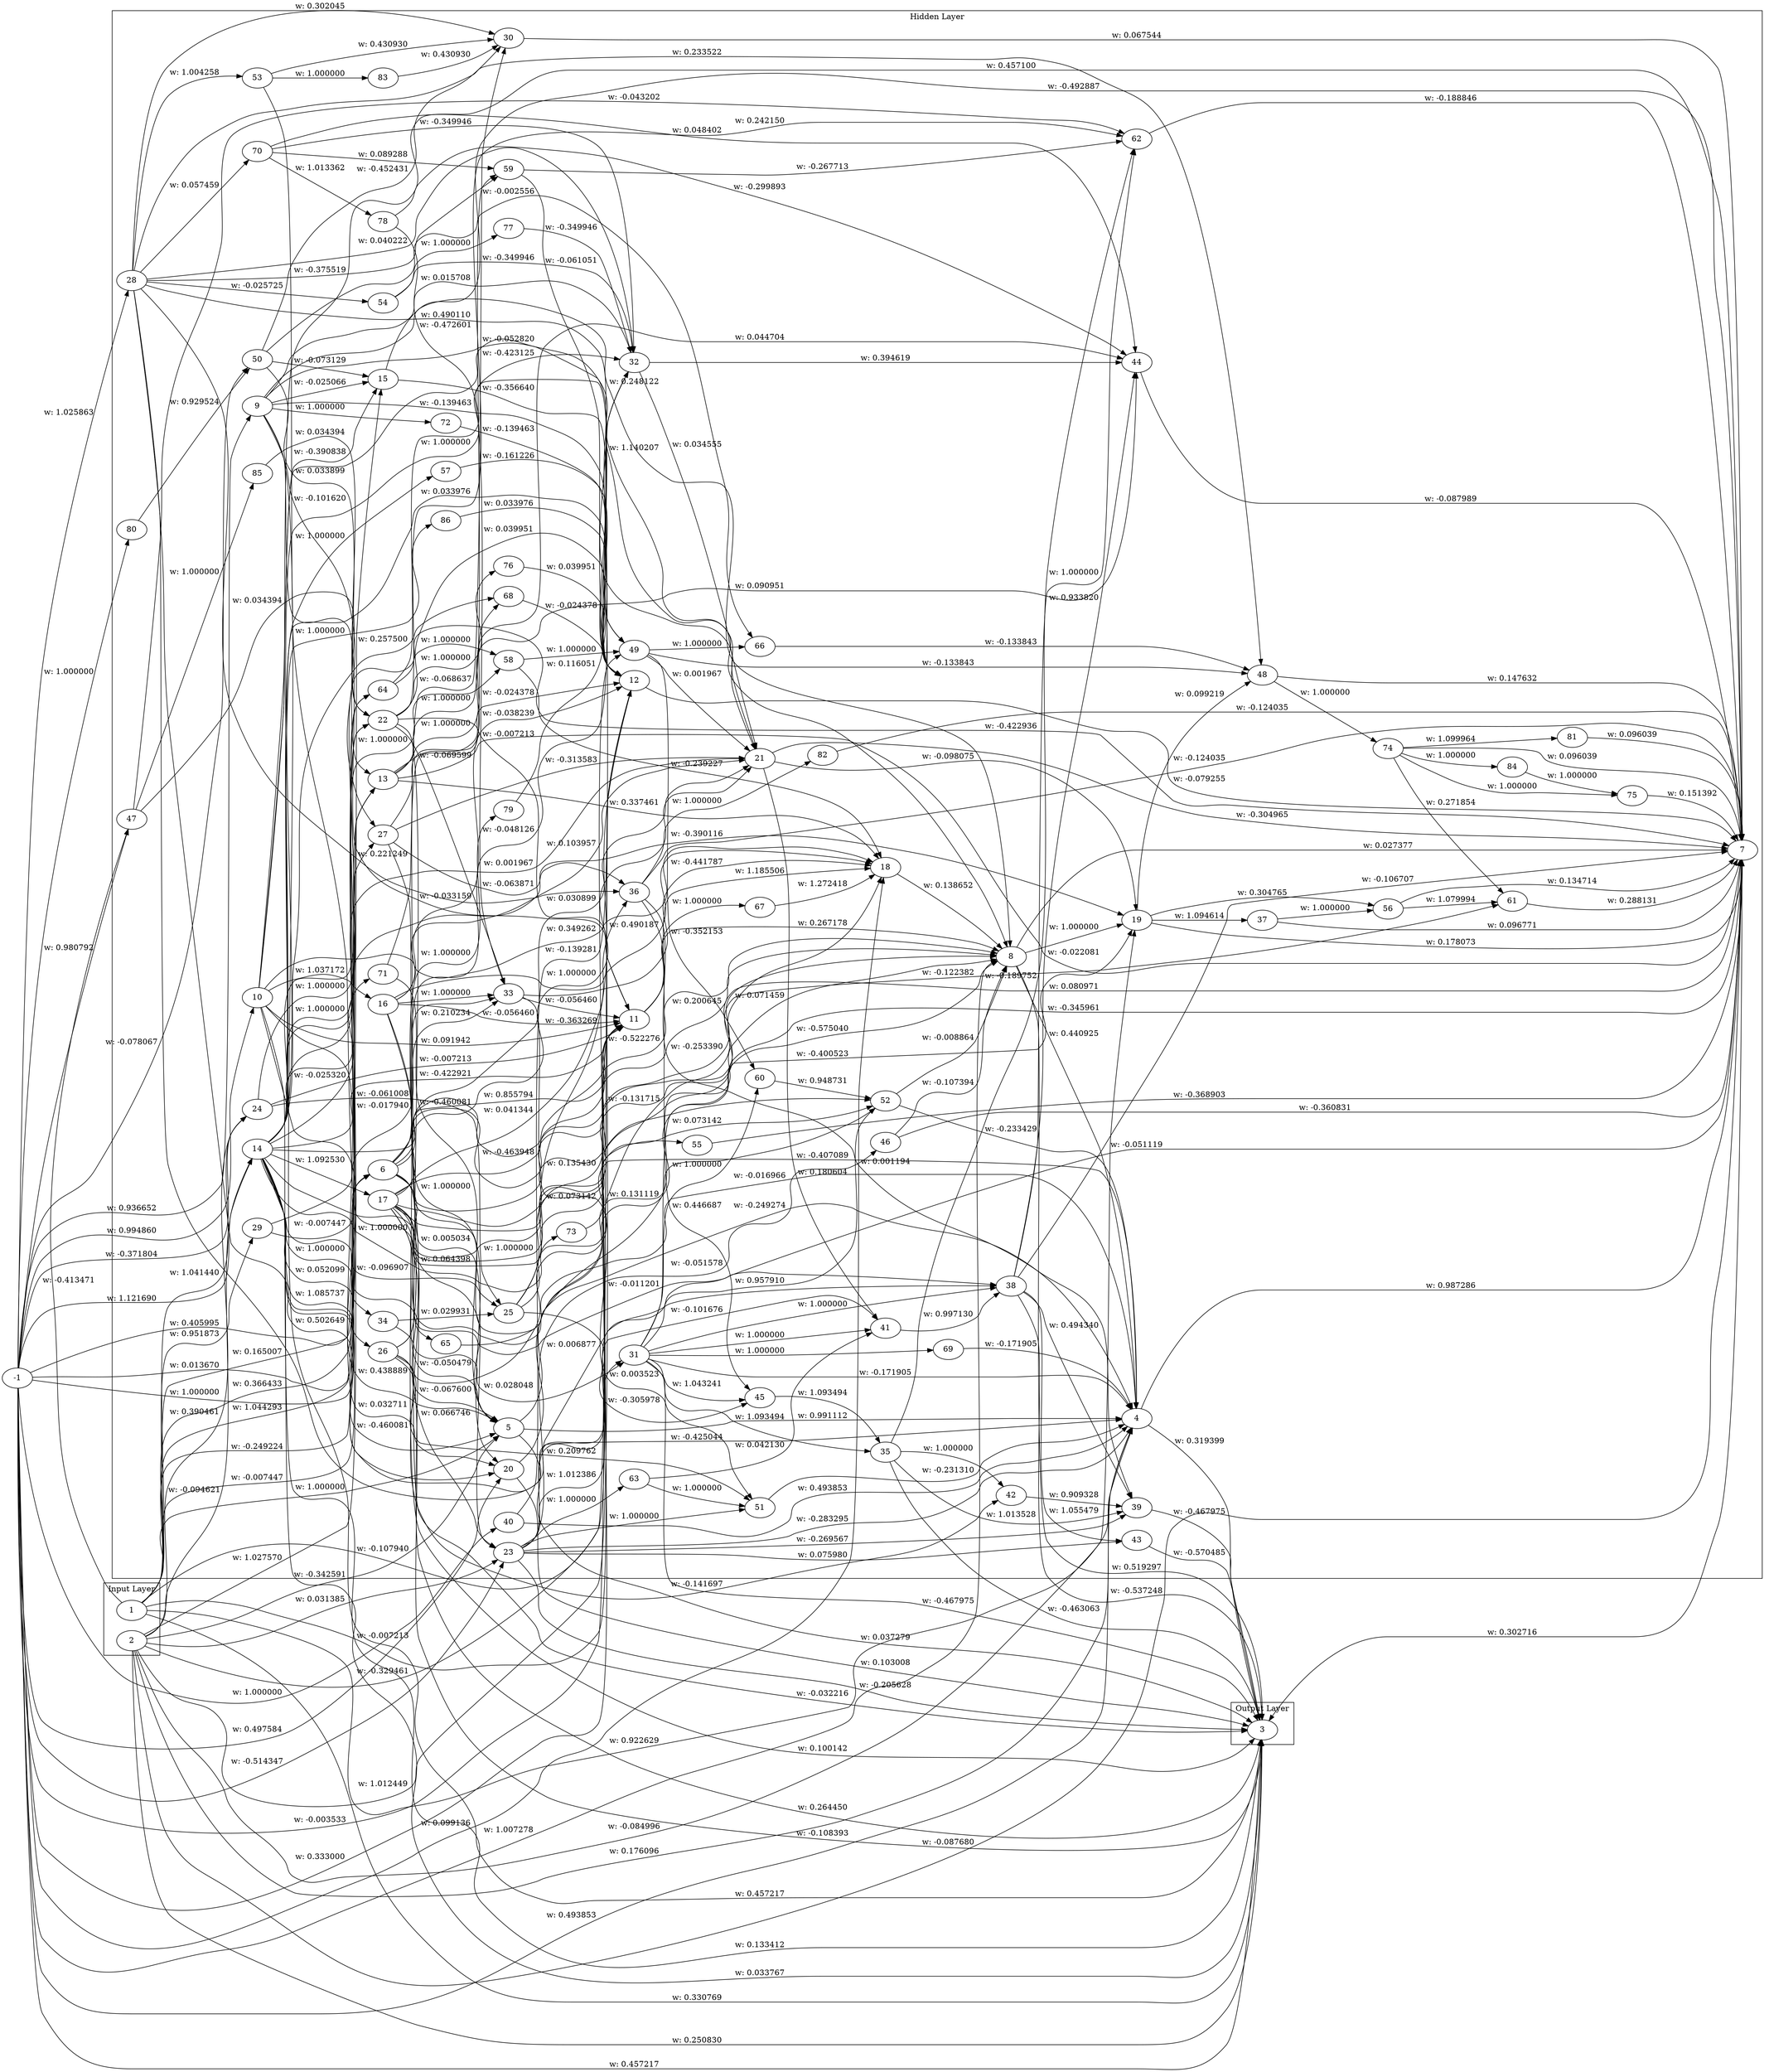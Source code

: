 digraph Genome {
  rankdir=LR;
  subgraph cluster_0 {
    label="Input Layer";
    1;
    2;
  }
  subgraph cluster_1 {
    label="Hidden Layer";
    4;
    5;
    6;
    7;
    8;
    9;
    10;
    11;
    12;
    13;
    14;
    15;
    16;
    17;
    18;
    19;
    20;
    21;
    22;
    23;
    24;
    25;
    26;
    27;
    28;
    29;
    30;
    31;
    32;
    33;
    34;
    35;
    36;
    37;
    38;
    39;
    40;
    41;
    42;
    43;
    44;
    45;
    46;
    47;
    48;
    49;
    50;
    51;
    52;
    53;
    54;
    55;
    56;
    57;
    58;
    59;
    60;
    61;
    62;
    63;
    64;
    65;
    66;
    67;
    68;
    69;
    70;
    71;
    72;
    73;
    74;
    75;
    76;
    77;
    78;
    79;
    80;
    81;
    82;
    83;
    84;
    85;
    86;
  }
  subgraph cluster_2 {
    label="Output Layer";
    3;
  }
  1 -> 3 [label="w: 0.330769"];
  2 -> 3 [label="w: 0.250830"];
  -1 -> 3 [label="w: 0.457217"];
  1 -> 4 [label="w: 0.922629"];
  4 -> 3 [label="w: 0.319399"];
  2 -> 4 [label="w: 0.176096"];
  1 -> 5 [label="w: 1.000000"];
  5 -> 4 [label="w: 0.991112"];
  -1 -> 6 [label="w: 1.000000"];
  6 -> 5 [label="w: 0.064398"];
  6 -> 4 [label="w: -0.016966"];
  4 -> 7 [label="w: 0.987286"];
  7 -> 3 [label="w: 0.302716"];
  -1 -> 8 [label="w: 1.007278"];
  8 -> 3 [label="w: 0.519297"];
  6 -> 3 [label="w: 0.264450"];
  -1 -> 4 [label="w: 0.493853"];
  2 -> 5 [label="w: -0.342591"];
  8 -> 4 [label="w: 0.440925"];
  8 -> 7 [label="w: 0.027377"];
  -1 -> 9 [label="w: 0.936652"];
  9 -> 3 [label="w: 0.457217"];
  -1 -> 10 [label="w: 0.994860"];
  10 -> 8 [label="w: 1.140207"];
  2 -> 7 [label="w: -0.087680"];
  10 -> 5 [label="w: 0.438889"];
  6 -> 8 [label="w: 0.200645"];
  10 -> 7 [label="w: 0.457100"];
  6 -> 11 [label="w: 0.855794"];
  11 -> 8 [label="w: 0.267178"];
  5 -> 3 [label="w: 0.037279"];
  2 -> 12 [label="w: 1.012449"];
  12 -> 7 [label="w: -0.079255"];
  6 -> 7 [label="w: 0.080971"];
  10 -> 3 [label="w: 0.133412"];
  -1 -> 11 [label="w: 0.333000"];
  1 -> 12 [label="w: -0.107940"];
  2 -> 13 [label="w: 1.027570"];
  13 -> 12 [label="w: -0.024378"];
  10 -> 11 [label="w: 0.091942"];
  1 -> 13 [label="w: -0.249224"];
  -1 -> 14 [label="w: 1.121690"];
  14 -> 3 [label="w: 0.033767"];
  2 -> 14 [label="w: -0.094621"];
  14 -> 8 [label="w: -0.522276"];
  14 -> 5 [label="w: -0.460081"];
  9 -> 8 [label="w: 0.248122"];
  9 -> 12 [label="w: -0.139463"];
  9 -> 11 [label="w: -0.033159"];
  14 -> 11 [label="w: -0.422921"];
  9 -> 15 [label="w: -0.025066"];
  15 -> 12 [label="w: -0.356640"];
  -1 -> 13 [label="w: 0.013670"];
  1 -> 11 [label="w: -0.007213"];
  14 -> 4 [label="w: -0.425044"];
  10 -> 16 [label="w: 1.037172"];
  16 -> 3 [label="w: 0.100142"];
  14 -> 7 [label="w: -0.422936"];
  14 -> 17 [label="w: 1.092530"];
  17 -> 11 [label="w: -0.463948"];
  14 -> 12 [label="w: 0.033976"];
  11 -> 18 [label="w: 1.185506"];
  18 -> 8 [label="w: 0.138652"];
  16 -> 12 [label="w: -0.038239"];
  15 -> 7 [label="w: -0.492887"];
  8 -> 19 [label="w: 1.000000"];
  19 -> 7 [label="w: 0.178073"];
  16 -> 18 [label="w: 0.490187"];
  16 -> 20 [label="w: 1.000000"];
  20 -> 3 [label="w: 0.103008"];
  1 -> 15 [label="w: 0.165007"];
  17 -> 7 [label="w: -0.345961"];
  17 -> 8 [label="w: -0.253390"];
  17 -> 21 [label="w: 1.000000"];
  21 -> 7 [label="w: -0.304965"];
  10 -> 20 [label="w: 0.032711"];
  17 -> 4 [label="w: -0.249274"];
  1 -> 22 [label="w: 1.044293"];
  22 -> 11 [label="w: -0.007213"];
  17 -> 23 [label="w: 0.066746"];
  23 -> 4 [label="w: -0.283295"];
  20 -> 8 [label="w: 0.071459"];
  2 -> 23 [label="w: 0.031385"];
  9 -> 21 [label="w: -0.052820"];
  13 -> 7 [label="w: -0.022081"];
  1 -> 24 [label="w: 1.041440"];
  24 -> 11 [label="w: -0.007213"];
  -1 -> 20 [label="w: 0.497584"];
  14 -> 25 [label="w: -0.096907"];
  25 -> 4 [label="w: -0.407089"];
  14 -> 26 [label="w: 1.085737"];
  26 -> 3 [label="w: -0.108393"];
  24 -> 27 [label="w: 1.000000"];
  27 -> 23 [label="w: 0.005034"];
  9 -> 27 [label="w: -0.101620"];
  1 -> 6 [label="w: -0.007447"];
  27 -> 21 [label="w: -0.313583"];
  16 -> 11 [label="w: -0.056460"];
  -1 -> 12 [label="w: -0.003533"];
  -1 -> 28 [label="w: 1.025863"];
  28 -> 20 [label="w: 0.502649"];
  2 -> 19 [label="w: -0.084996"];
  1 -> 29 [label="w: 0.951873"];
  29 -> 6 [label="w: -0.007447"];
  26 -> 5 [label="w: -0.067600"];
  2 -> 24 [label="w: 0.390461"];
  -1 -> 23 [label="w: -0.514347"];
  14 -> 21 [label="w: 0.001967"];
  -1 -> 22 [label="w: 0.405995"];
  28 -> 21 [label="w: 0.490110"];
  6 -> 30 [label="w: -0.068637"];
  30 -> 7 [label="w: 0.067544"];
  23 -> 31 [label="w: 1.012386"];
  31 -> 4 [label="w: -0.171905"];
  23 -> 7 [label="w: -0.051119"];
  9 -> 32 [label="w: 0.015708"];
  32 -> 21 [label="w: 0.034555"];
  16 -> 33 [label="w: 1.000000"];
  33 -> 11 [label="w: -0.056460"];
  -1 -> 18 [label="w: 0.099136"];
  14 -> 34 [label="w: 0.052099"];
  34 -> 25 [label="w: 0.029931"];
  31 -> 3 [label="w: -0.467975"];
  22 -> 33 [label="w: -0.069599"];
  31 -> 35 [label="w: 1.093494"];
  35 -> 3 [label="w: -0.463063"];
  33 -> 18 [label="w: -0.441787"];
  17 -> 36 [label="w: 0.041344"];
  36 -> 7 [label="w: -0.124035"];
  28 -> 32 [label="w: 0.040222"];
  31 -> 8 [label="w: -0.575040"];
  6 -> 33 [label="w: 0.210234"];
  21 -> 19 [label="w: -0.098075"];
  16 -> 21 [label="w: 0.103957"];
  19 -> 37 [label="w: 1.094614"];
  37 -> 7 [label="w: 0.096771"];
  29 -> 33 [label="w: -0.017940"];
  31 -> 38 [label="w: 1.000000"];
  38 -> 3 [label="w: -0.537248"];
  22 -> 3 [label="w: -0.032216"];
  -1 -> 24 [label="w: -0.371804"];
  35 -> 39 [label="w: 1.013528"];
  39 -> 3 [label="w: -0.467975"];
  27 -> 36 [label="w: -0.063871"];
  38 -> 39 [label="w: 0.494340"];
  10 -> 15 [label="w: -0.390838"];
  28 -> 38 [label="w: 0.006877"];
  -1 -> 40 [label="w: 1.000000"];
  40 -> 4 [label="w: 0.493853"];
  17 -> 5 [label="w: -0.050479"];
  31 -> 41 [label="w: 1.000000"];
  41 -> 38 [label="w: 0.997130"];
  38 -> 7 [label="w: -0.106707"];
  35 -> 42 [label="w: 1.000000"];
  42 -> 39 [label="w: 0.909328"];
  38 -> 43 [label="w: 1.055479"];
  43 -> 3 [label="w: -0.570485"];
  22 -> 12 [label="w: 0.039951"];
  24 -> 25 [label="w: -0.061008"];
  38 -> 44 [label="w: 0.933820"];
  44 -> 7 [label="w: -0.087989"];
  31 -> 45 [label="w: 1.043241"];
  45 -> 35 [label="w: 1.093494"];
  23 -> 46 [label="w: -0.051578"];
  46 -> 7 [label="w: -0.360831"];
  21 -> 41 [label="w: 0.180604"];
  10 -> 18 [label="w: 0.349262"];
  23 -> 3 [label="w: -0.205628"];
  -1 -> 47 [label="w: 0.980792"];
  47 -> 22 [label="w: 0.034394"];
  13 -> 18 [label="w: 0.337461"];
  19 -> 48 [label="w: 0.099219"];
  48 -> 7 [label="w: 0.147632"];
  25 -> 45 [label="w: -0.305978"];
  23 -> 43 [label="w: 0.075980"];
  14 -> 49 [label="w: 1.000000"];
  49 -> 21 [label="w: 0.001967"];
  36 -> 45 [label="w: 0.446687"];
  -1 -> 50 [label="w: -0.078067"];
  50 -> 13 [label="w: 0.033899"];
  23 -> 51 [label="w: 1.000000"];
  51 -> 4 [label="w: -0.231310"];
  28 -> 36 [label="w: 0.221249"];
  25 -> 11 [label="w: 0.135430"];
  31 -> 52 [label="w: 0.957910"];
  52 -> 4 [label="w: -0.233429"];
  28 -> 30 [label="w: 0.302045"];
  28 -> 53 [label="w: 1.004258"];
  53 -> 38 [label="w: -0.011201"];
  46 -> 8 [label="w: -0.107394"];
  28 -> 54 [label="w: -0.025725"];
  54 -> 32 [label="w: -0.349946"];
  27 -> 44 [label="w: 0.044704"];
  14 -> 19 [label="w: -0.390116"];
  17 -> 55 [label="w: 1.000000"];
  55 -> 7 [label="w: -0.368903"];
  50 -> 15 [label="w: -0.073129"];
  33 -> 51 [label="w: 0.003523"];
  5 -> 19 [label="w: -0.400523"];
  52 -> 8 [label="w: -0.008864"];
  49 -> 48 [label="w: -0.133843"];
  37 -> 56 [label="w: 1.000000"];
  56 -> 7 [label="w: 0.134714"];
  14 -> 57 [label="w: 1.000000"];
  57 -> 49 [label="w: -0.161226"];
  28 -> 48 [label="w: 0.233522"];
  14 -> 58 [label="w: 1.000000"];
  58 -> 49 [label="w: 1.000000"];
  13 -> 59 [label="w: 1.000000"];
  59 -> 12 [label="w: -0.061051"];
  58 -> 18 [label="w: -0.239227"];
  31 -> 60 [label="w: 1.000000"];
  60 -> 52 [label="w: 0.948731"];
  26 -> 32 [label="w: -0.048126"];
  36 -> 39 [label="w: 0.001194"];
  17 -> 42 [label="w: -0.141697"];
  26 -> 18 [label="w: -0.131715"];
  56 -> 61 [label="w: 1.079994"];
  61 -> 7 [label="w: 0.288131"];
  38 -> 62 [label="w: 1.000000"];
  62 -> 7 [label="w: -0.188846"];
  6 -> 21 [label="w: 0.030899"];
  28 -> 59 [label="w: -0.375519"];
  19 -> 56 [label="w: 0.304765"];
  23 -> 63 [label="w: 1.000000"];
  63 -> 51 [label="w: 1.000000"];
  14 -> 52 [label="w: 0.073142"];
  14 -> 64 [label="w: 1.000000"];
  64 -> 58 [label="w: 1.000000"];
  14 -> 65 [label="w: 1.000000"];
  65 -> 52 [label="w: 0.131119"];
  49 -> 60 [label="w: -0.352153"];
  49 -> 66 [label="w: 1.000000"];
  66 -> 48 [label="w: -0.133843"];
  40 -> 32 [label="w: -0.139281"];
  11 -> 67 [label="w: 1.000000"];
  67 -> 18 [label="w: 1.272418"];
  1 -> 64 [label="w: 0.366433"];
  63 -> 41 [label="w: 0.042130"];
  50 -> 30 [label="w: -0.452431"];
  1 -> 47 [label="w: -0.413471"];
  13 -> 68 [label="w: 1.000000"];
  68 -> 12 [label="w: -0.024378"];
  31 -> 69 [label="w: 1.000000"];
  69 -> 4 [label="w: -0.171905"];
  59 -> 62 [label="w: -0.267713"];
  64 -> 32 [label="w: -0.423125"];
  28 -> 70 [label="w: 0.057459"];
  70 -> 32 [label="w: -0.349946"];
  2 -> 49 [label="w: -0.329461"];
  14 -> 71 [label="w: -0.025320"];
  71 -> 5 [label="w: -0.460081"];
  50 -> 66 [label="w: -0.002556"];
  9 -> 72 [label="w: 1.000000"];
  72 -> 12 [label="w: -0.139463"];
  14 -> 73 [label="w: 1.000000"];
  73 -> 52 [label="w: 0.073142"];
  70 -> 44 [label="w: 0.048402"];
  71 -> 44 [label="w: 0.090951"];
  25 -> 12 [label="w: -0.363269"];
  14 -> 68 [label="w: 0.257500"];
  48 -> 74 [label="w: 1.000000"];
  74 -> 7 [label="w: 0.096039"];
  34 -> 31 [label="w: 0.028048"];
  74 -> 75 [label="w: 1.000000"];
  75 -> 7 [label="w: 0.151392"];
  22 -> 76 [label="w: 1.000000"];
  76 -> 12 [label="w: 0.039951"];
  23 -> 39 [label="w: -0.269567"];
  54 -> 77 [label="w: 1.000000"];
  77 -> 32 [label="w: -0.349946"];
  26 -> 51 [label="w: 0.209762"];
  53 -> 30 [label="w: 0.430930"];
  70 -> 78 [label="w: 1.013362"];
  78 -> 44 [label="w: -0.299893"];
  74 -> 61 [label="w: 0.271854"];
  70 -> 59 [label="w: 0.089288"];
  26 -> 79 [label="w: 1.000000"];
  79 -> 32 [label="w: 0.116051"];
  32 -> 44 [label="w: 0.394619"];
  -1 -> 80 [label="w: 1.000000"];
  80 -> 50 [label="w: 0.929524"];
  22 -> 62 [label="w: 0.242150"];
  74 -> 81 [label="w: 1.099964"];
  81 -> 7 [label="w: 0.096039"];
  35 -> 62 [label="w: -0.189752"];
  23 -> 41 [label="w: -0.101676"];
  36 -> 82 [label="w: 1.000000"];
  82 -> 7 [label="w: -0.124035"];
  17 -> 61 [label="w: -0.122382"];
  53 -> 83 [label="w: 1.000000"];
  83 -> 30 [label="w: 0.430930"];
  74 -> 84 [label="w: 1.000000"];
  84 -> 75 [label="w: 1.000000"];
  47 -> 62 [label="w: -0.043202"];
  47 -> 85 [label="w: 1.000000"];
  85 -> 22 [label="w: 0.034394"];
  78 -> 33 [label="w: -0.472601"];
  14 -> 86 [label="w: 1.000000"];
  86 -> 12 [label="w: 0.033976"];
}

